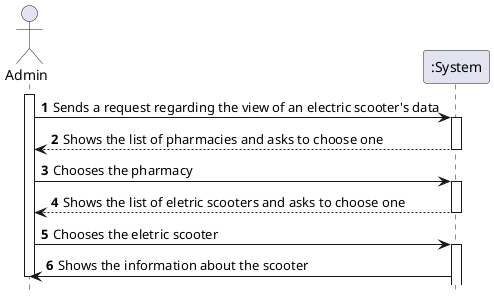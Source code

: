 @startuml
autonumber
hide footbox

actor "Admin" as ADMIN

participant ":System" as SYST

activate ADMIN

ADMIN -> SYST : Sends a request regarding the view of an electric scooter's data
activate SYST
SYST --> ADMIN : Shows the list of pharmacies and asks to choose one
deactivate SYST
ADMIN -> SYST : Chooses the pharmacy
activate SYST
SYST --> ADMIN : Shows the list of eletric scooters and asks to choose one
deactivate SYST
ADMIN -> SYST : Chooses the eletric scooter
activate SYST
SYST -> ADMIN : Shows the information about the scooter

deactivate ADMIN

@enduml